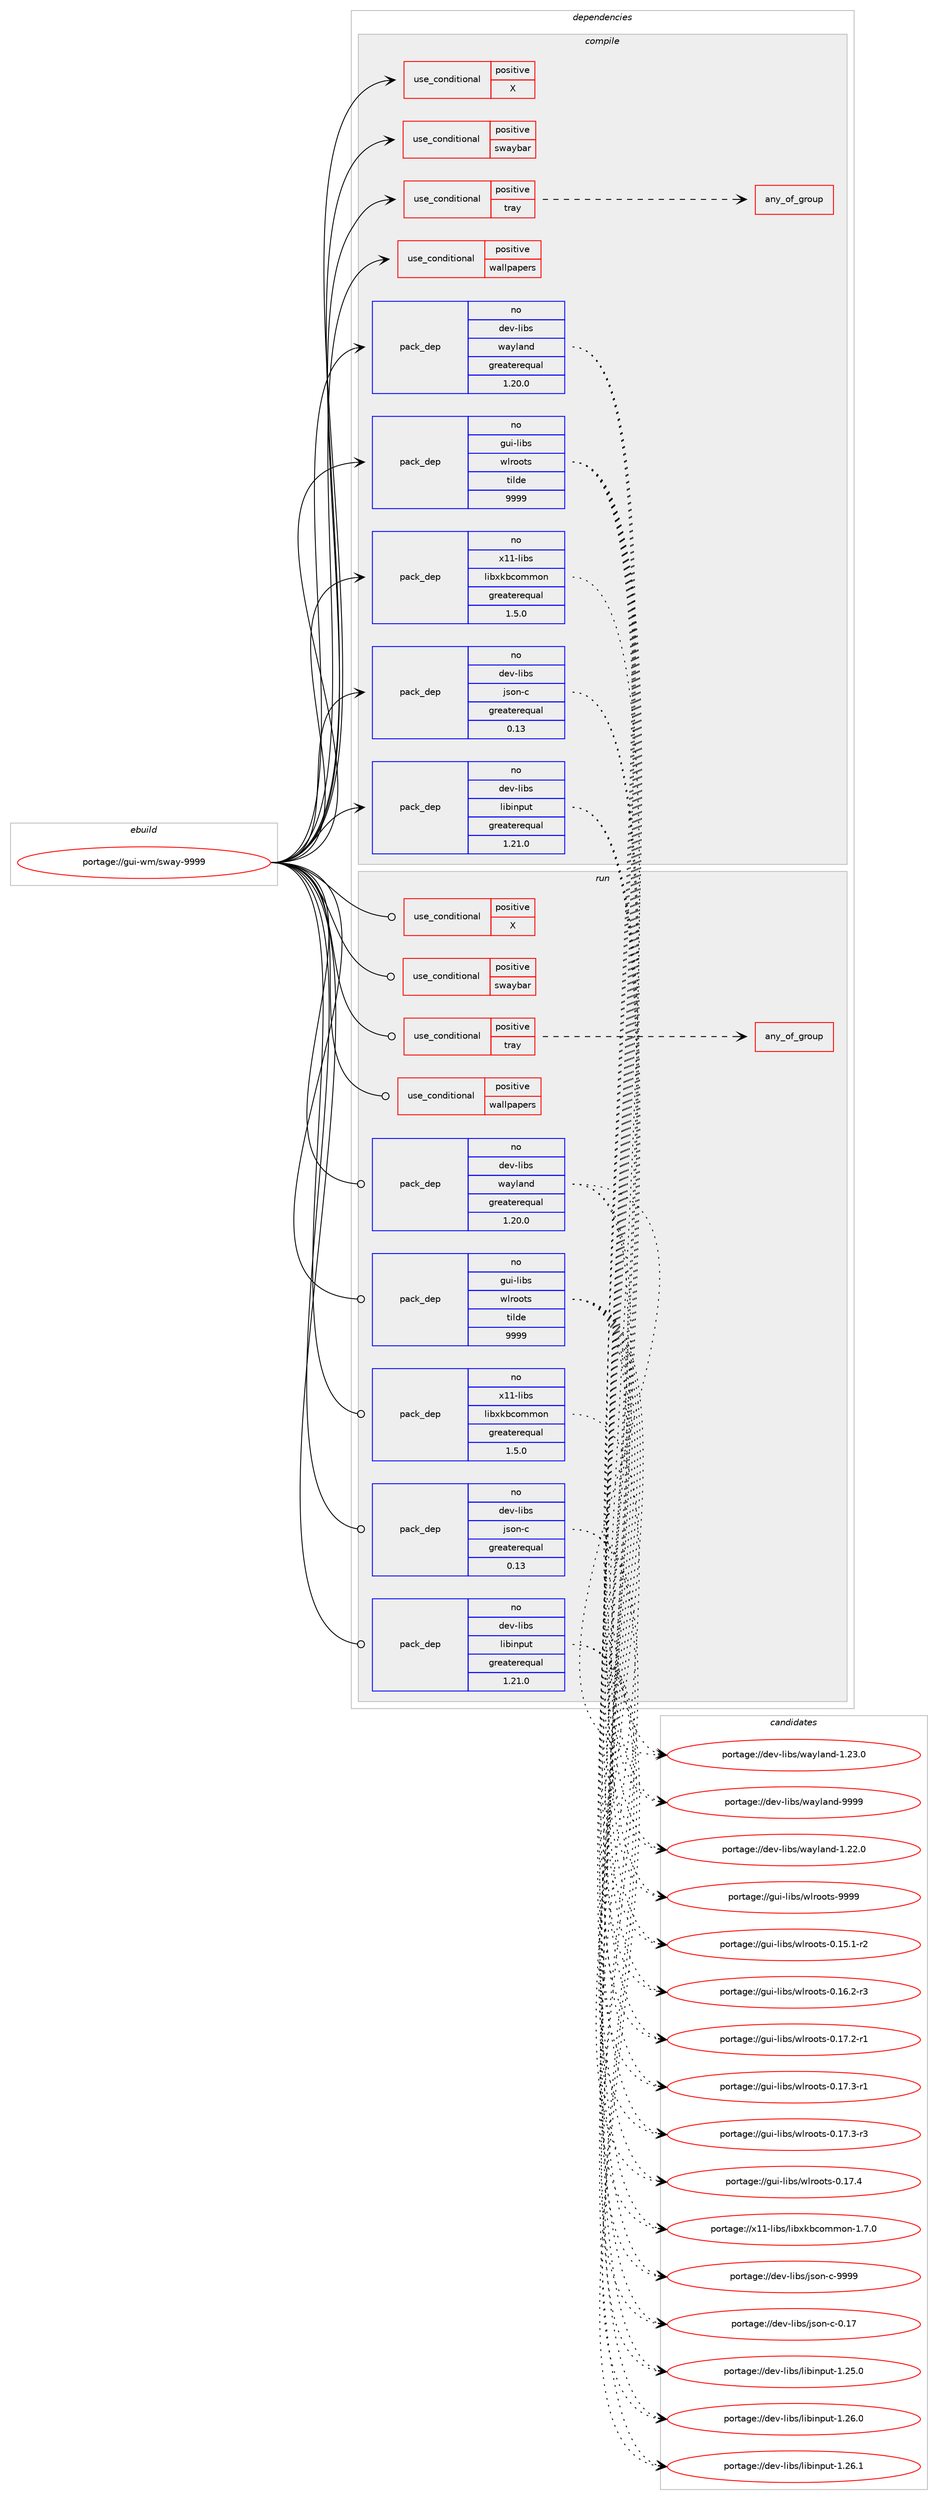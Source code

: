 digraph prolog {

# *************
# Graph options
# *************

newrank=true;
concentrate=true;
compound=true;
graph [rankdir=LR,fontname=Helvetica,fontsize=10,ranksep=1.5];#, ranksep=2.5, nodesep=0.2];
edge  [arrowhead=vee];
node  [fontname=Helvetica,fontsize=10];

# **********
# The ebuild
# **********

subgraph cluster_leftcol {
color=gray;
rank=same;
label=<<i>ebuild</i>>;
id [label="portage://gui-wm/sway-9999", color=red, width=4, href="../gui-wm/sway-9999.svg"];
}

# ****************
# The dependencies
# ****************

subgraph cluster_midcol {
color=gray;
label=<<i>dependencies</i>>;
subgraph cluster_compile {
fillcolor="#eeeeee";
style=filled;
label=<<i>compile</i>>;
subgraph cond65224 {
dependency122067 [label=<<TABLE BORDER="0" CELLBORDER="1" CELLSPACING="0" CELLPADDING="4"><TR><TD ROWSPAN="3" CELLPADDING="10">use_conditional</TD></TR><TR><TD>positive</TD></TR><TR><TD>X</TD></TR></TABLE>>, shape=none, color=red];
# *** BEGIN UNKNOWN DEPENDENCY TYPE (TODO) ***
# dependency122067 -> package_dependency(portage://gui-wm/sway-9999,install,no,x11-libs,libxcb,none,[,,],[slot(0),equal],[])
# *** END UNKNOWN DEPENDENCY TYPE (TODO) ***

# *** BEGIN UNKNOWN DEPENDENCY TYPE (TODO) ***
# dependency122067 -> package_dependency(portage://gui-wm/sway-9999,install,no,x11-libs,xcb-util-wm,none,[,,],[],[])
# *** END UNKNOWN DEPENDENCY TYPE (TODO) ***

}
id:e -> dependency122067:w [weight=20,style="solid",arrowhead="vee"];
subgraph cond65225 {
dependency122068 [label=<<TABLE BORDER="0" CELLBORDER="1" CELLSPACING="0" CELLPADDING="4"><TR><TD ROWSPAN="3" CELLPADDING="10">use_conditional</TD></TR><TR><TD>positive</TD></TR><TR><TD>swaybar</TD></TR></TABLE>>, shape=none, color=red];
# *** BEGIN UNKNOWN DEPENDENCY TYPE (TODO) ***
# dependency122068 -> package_dependency(portage://gui-wm/sway-9999,install,no,x11-libs,gdk-pixbuf,none,[,,],[slot(2)],[])
# *** END UNKNOWN DEPENDENCY TYPE (TODO) ***

}
id:e -> dependency122068:w [weight=20,style="solid",arrowhead="vee"];
subgraph cond65226 {
dependency122069 [label=<<TABLE BORDER="0" CELLBORDER="1" CELLSPACING="0" CELLPADDING="4"><TR><TD ROWSPAN="3" CELLPADDING="10">use_conditional</TD></TR><TR><TD>positive</TD></TR><TR><TD>tray</TD></TR></TABLE>>, shape=none, color=red];
subgraph any1440 {
dependency122070 [label=<<TABLE BORDER="0" CELLBORDER="1" CELLSPACING="0" CELLPADDING="4"><TR><TD CELLPADDING="10">any_of_group</TD></TR></TABLE>>, shape=none, color=red];# *** BEGIN UNKNOWN DEPENDENCY TYPE (TODO) ***
# dependency122070 -> package_dependency(portage://gui-wm/sway-9999,install,no,sys-apps,systemd,none,[,,],[],[])
# *** END UNKNOWN DEPENDENCY TYPE (TODO) ***

# *** BEGIN UNKNOWN DEPENDENCY TYPE (TODO) ***
# dependency122070 -> package_dependency(portage://gui-wm/sway-9999,install,no,sys-auth,elogind,none,[,,],[],[])
# *** END UNKNOWN DEPENDENCY TYPE (TODO) ***

# *** BEGIN UNKNOWN DEPENDENCY TYPE (TODO) ***
# dependency122070 -> package_dependency(portage://gui-wm/sway-9999,install,no,sys-libs,basu,none,[,,],[],[])
# *** END UNKNOWN DEPENDENCY TYPE (TODO) ***

}
dependency122069:e -> dependency122070:w [weight=20,style="dashed",arrowhead="vee"];
}
id:e -> dependency122069:w [weight=20,style="solid",arrowhead="vee"];
subgraph cond65227 {
dependency122071 [label=<<TABLE BORDER="0" CELLBORDER="1" CELLSPACING="0" CELLPADDING="4"><TR><TD ROWSPAN="3" CELLPADDING="10">use_conditional</TD></TR><TR><TD>positive</TD></TR><TR><TD>wallpapers</TD></TR></TABLE>>, shape=none, color=red];
# *** BEGIN UNKNOWN DEPENDENCY TYPE (TODO) ***
# dependency122071 -> package_dependency(portage://gui-wm/sway-9999,install,no,gui-apps,swaybg,none,[,,],[],[use(enable(gdk-pixbuf),positive)])
# *** END UNKNOWN DEPENDENCY TYPE (TODO) ***

}
id:e -> dependency122071:w [weight=20,style="solid",arrowhead="vee"];
subgraph pack55251 {
dependency122072 [label=<<TABLE BORDER="0" CELLBORDER="1" CELLSPACING="0" CELLPADDING="4" WIDTH="220"><TR><TD ROWSPAN="6" CELLPADDING="30">pack_dep</TD></TR><TR><TD WIDTH="110">no</TD></TR><TR><TD>dev-libs</TD></TR><TR><TD>json-c</TD></TR><TR><TD>greaterequal</TD></TR><TR><TD>0.13</TD></TR></TABLE>>, shape=none, color=blue];
}
id:e -> dependency122072:w [weight=20,style="solid",arrowhead="vee"];
subgraph pack55252 {
dependency122073 [label=<<TABLE BORDER="0" CELLBORDER="1" CELLSPACING="0" CELLPADDING="4" WIDTH="220"><TR><TD ROWSPAN="6" CELLPADDING="30">pack_dep</TD></TR><TR><TD WIDTH="110">no</TD></TR><TR><TD>dev-libs</TD></TR><TR><TD>libinput</TD></TR><TR><TD>greaterequal</TD></TR><TR><TD>1.21.0</TD></TR></TABLE>>, shape=none, color=blue];
}
id:e -> dependency122073:w [weight=20,style="solid",arrowhead="vee"];
# *** BEGIN UNKNOWN DEPENDENCY TYPE (TODO) ***
# id -> package_dependency(portage://gui-wm/sway-9999,install,no,dev-libs,libpcre2,none,[,,],[],[])
# *** END UNKNOWN DEPENDENCY TYPE (TODO) ***

subgraph pack55253 {
dependency122074 [label=<<TABLE BORDER="0" CELLBORDER="1" CELLSPACING="0" CELLPADDING="4" WIDTH="220"><TR><TD ROWSPAN="6" CELLPADDING="30">pack_dep</TD></TR><TR><TD WIDTH="110">no</TD></TR><TR><TD>dev-libs</TD></TR><TR><TD>wayland</TD></TR><TR><TD>greaterequal</TD></TR><TR><TD>1.20.0</TD></TR></TABLE>>, shape=none, color=blue];
}
id:e -> dependency122074:w [weight=20,style="solid",arrowhead="vee"];
subgraph pack55254 {
dependency122075 [label=<<TABLE BORDER="0" CELLBORDER="1" CELLSPACING="0" CELLPADDING="4" WIDTH="220"><TR><TD ROWSPAN="6" CELLPADDING="30">pack_dep</TD></TR><TR><TD WIDTH="110">no</TD></TR><TR><TD>gui-libs</TD></TR><TR><TD>wlroots</TD></TR><TR><TD>tilde</TD></TR><TR><TD>9999</TD></TR></TABLE>>, shape=none, color=blue];
}
id:e -> dependency122075:w [weight=20,style="solid",arrowhead="vee"];
# *** BEGIN UNKNOWN DEPENDENCY TYPE (TODO) ***
# id -> package_dependency(portage://gui-wm/sway-9999,install,no,media-libs,libglvnd,none,[,,],[],[])
# *** END UNKNOWN DEPENDENCY TYPE (TODO) ***

# *** BEGIN UNKNOWN DEPENDENCY TYPE (TODO) ***
# id -> package_dependency(portage://gui-wm/sway-9999,install,no,sys-auth,seatd,none,[,,],any_same_slot,[])
# *** END UNKNOWN DEPENDENCY TYPE (TODO) ***

# *** BEGIN UNKNOWN DEPENDENCY TYPE (TODO) ***
# id -> package_dependency(portage://gui-wm/sway-9999,install,no,virtual,libudev,none,[,,],[],[])
# *** END UNKNOWN DEPENDENCY TYPE (TODO) ***

# *** BEGIN UNKNOWN DEPENDENCY TYPE (TODO) ***
# id -> package_dependency(portage://gui-wm/sway-9999,install,no,x11-libs,cairo,none,[,,],[],[])
# *** END UNKNOWN DEPENDENCY TYPE (TODO) ***

subgraph pack55255 {
dependency122076 [label=<<TABLE BORDER="0" CELLBORDER="1" CELLSPACING="0" CELLPADDING="4" WIDTH="220"><TR><TD ROWSPAN="6" CELLPADDING="30">pack_dep</TD></TR><TR><TD WIDTH="110">no</TD></TR><TR><TD>x11-libs</TD></TR><TR><TD>libxkbcommon</TD></TR><TR><TD>greaterequal</TD></TR><TR><TD>1.5.0</TD></TR></TABLE>>, shape=none, color=blue];
}
id:e -> dependency122076:w [weight=20,style="solid",arrowhead="vee"];
# *** BEGIN UNKNOWN DEPENDENCY TYPE (TODO) ***
# id -> package_dependency(portage://gui-wm/sway-9999,install,no,x11-libs,pango,none,[,,],[],[])
# *** END UNKNOWN DEPENDENCY TYPE (TODO) ***

# *** BEGIN UNKNOWN DEPENDENCY TYPE (TODO) ***
# id -> package_dependency(portage://gui-wm/sway-9999,install,no,x11-libs,pixman,none,[,,],[],[])
# *** END UNKNOWN DEPENDENCY TYPE (TODO) ***

}
subgraph cluster_compileandrun {
fillcolor="#eeeeee";
style=filled;
label=<<i>compile and run</i>>;
}
subgraph cluster_run {
fillcolor="#eeeeee";
style=filled;
label=<<i>run</i>>;
subgraph cond65228 {
dependency122077 [label=<<TABLE BORDER="0" CELLBORDER="1" CELLSPACING="0" CELLPADDING="4"><TR><TD ROWSPAN="3" CELLPADDING="10">use_conditional</TD></TR><TR><TD>positive</TD></TR><TR><TD>X</TD></TR></TABLE>>, shape=none, color=red];
# *** BEGIN UNKNOWN DEPENDENCY TYPE (TODO) ***
# dependency122077 -> package_dependency(portage://gui-wm/sway-9999,run,no,x11-libs,libxcb,none,[,,],[slot(0),equal],[])
# *** END UNKNOWN DEPENDENCY TYPE (TODO) ***

# *** BEGIN UNKNOWN DEPENDENCY TYPE (TODO) ***
# dependency122077 -> package_dependency(portage://gui-wm/sway-9999,run,no,x11-libs,xcb-util-wm,none,[,,],[],[])
# *** END UNKNOWN DEPENDENCY TYPE (TODO) ***

}
id:e -> dependency122077:w [weight=20,style="solid",arrowhead="odot"];
subgraph cond65229 {
dependency122078 [label=<<TABLE BORDER="0" CELLBORDER="1" CELLSPACING="0" CELLPADDING="4"><TR><TD ROWSPAN="3" CELLPADDING="10">use_conditional</TD></TR><TR><TD>positive</TD></TR><TR><TD>swaybar</TD></TR></TABLE>>, shape=none, color=red];
# *** BEGIN UNKNOWN DEPENDENCY TYPE (TODO) ***
# dependency122078 -> package_dependency(portage://gui-wm/sway-9999,run,no,x11-libs,gdk-pixbuf,none,[,,],[slot(2)],[])
# *** END UNKNOWN DEPENDENCY TYPE (TODO) ***

}
id:e -> dependency122078:w [weight=20,style="solid",arrowhead="odot"];
subgraph cond65230 {
dependency122079 [label=<<TABLE BORDER="0" CELLBORDER="1" CELLSPACING="0" CELLPADDING="4"><TR><TD ROWSPAN="3" CELLPADDING="10">use_conditional</TD></TR><TR><TD>positive</TD></TR><TR><TD>tray</TD></TR></TABLE>>, shape=none, color=red];
subgraph any1441 {
dependency122080 [label=<<TABLE BORDER="0" CELLBORDER="1" CELLSPACING="0" CELLPADDING="4"><TR><TD CELLPADDING="10">any_of_group</TD></TR></TABLE>>, shape=none, color=red];# *** BEGIN UNKNOWN DEPENDENCY TYPE (TODO) ***
# dependency122080 -> package_dependency(portage://gui-wm/sway-9999,run,no,sys-apps,systemd,none,[,,],[],[])
# *** END UNKNOWN DEPENDENCY TYPE (TODO) ***

# *** BEGIN UNKNOWN DEPENDENCY TYPE (TODO) ***
# dependency122080 -> package_dependency(portage://gui-wm/sway-9999,run,no,sys-auth,elogind,none,[,,],[],[])
# *** END UNKNOWN DEPENDENCY TYPE (TODO) ***

# *** BEGIN UNKNOWN DEPENDENCY TYPE (TODO) ***
# dependency122080 -> package_dependency(portage://gui-wm/sway-9999,run,no,sys-libs,basu,none,[,,],[],[])
# *** END UNKNOWN DEPENDENCY TYPE (TODO) ***

}
dependency122079:e -> dependency122080:w [weight=20,style="dashed",arrowhead="vee"];
}
id:e -> dependency122079:w [weight=20,style="solid",arrowhead="odot"];
subgraph cond65231 {
dependency122081 [label=<<TABLE BORDER="0" CELLBORDER="1" CELLSPACING="0" CELLPADDING="4"><TR><TD ROWSPAN="3" CELLPADDING="10">use_conditional</TD></TR><TR><TD>positive</TD></TR><TR><TD>wallpapers</TD></TR></TABLE>>, shape=none, color=red];
# *** BEGIN UNKNOWN DEPENDENCY TYPE (TODO) ***
# dependency122081 -> package_dependency(portage://gui-wm/sway-9999,run,no,gui-apps,swaybg,none,[,,],[],[use(enable(gdk-pixbuf),positive)])
# *** END UNKNOWN DEPENDENCY TYPE (TODO) ***

}
id:e -> dependency122081:w [weight=20,style="solid",arrowhead="odot"];
subgraph pack55256 {
dependency122082 [label=<<TABLE BORDER="0" CELLBORDER="1" CELLSPACING="0" CELLPADDING="4" WIDTH="220"><TR><TD ROWSPAN="6" CELLPADDING="30">pack_dep</TD></TR><TR><TD WIDTH="110">no</TD></TR><TR><TD>dev-libs</TD></TR><TR><TD>json-c</TD></TR><TR><TD>greaterequal</TD></TR><TR><TD>0.13</TD></TR></TABLE>>, shape=none, color=blue];
}
id:e -> dependency122082:w [weight=20,style="solid",arrowhead="odot"];
subgraph pack55257 {
dependency122083 [label=<<TABLE BORDER="0" CELLBORDER="1" CELLSPACING="0" CELLPADDING="4" WIDTH="220"><TR><TD ROWSPAN="6" CELLPADDING="30">pack_dep</TD></TR><TR><TD WIDTH="110">no</TD></TR><TR><TD>dev-libs</TD></TR><TR><TD>libinput</TD></TR><TR><TD>greaterequal</TD></TR><TR><TD>1.21.0</TD></TR></TABLE>>, shape=none, color=blue];
}
id:e -> dependency122083:w [weight=20,style="solid",arrowhead="odot"];
# *** BEGIN UNKNOWN DEPENDENCY TYPE (TODO) ***
# id -> package_dependency(portage://gui-wm/sway-9999,run,no,dev-libs,libpcre2,none,[,,],[],[])
# *** END UNKNOWN DEPENDENCY TYPE (TODO) ***

subgraph pack55258 {
dependency122084 [label=<<TABLE BORDER="0" CELLBORDER="1" CELLSPACING="0" CELLPADDING="4" WIDTH="220"><TR><TD ROWSPAN="6" CELLPADDING="30">pack_dep</TD></TR><TR><TD WIDTH="110">no</TD></TR><TR><TD>dev-libs</TD></TR><TR><TD>wayland</TD></TR><TR><TD>greaterequal</TD></TR><TR><TD>1.20.0</TD></TR></TABLE>>, shape=none, color=blue];
}
id:e -> dependency122084:w [weight=20,style="solid",arrowhead="odot"];
subgraph pack55259 {
dependency122085 [label=<<TABLE BORDER="0" CELLBORDER="1" CELLSPACING="0" CELLPADDING="4" WIDTH="220"><TR><TD ROWSPAN="6" CELLPADDING="30">pack_dep</TD></TR><TR><TD WIDTH="110">no</TD></TR><TR><TD>gui-libs</TD></TR><TR><TD>wlroots</TD></TR><TR><TD>tilde</TD></TR><TR><TD>9999</TD></TR></TABLE>>, shape=none, color=blue];
}
id:e -> dependency122085:w [weight=20,style="solid",arrowhead="odot"];
# *** BEGIN UNKNOWN DEPENDENCY TYPE (TODO) ***
# id -> package_dependency(portage://gui-wm/sway-9999,run,no,media-libs,libglvnd,none,[,,],[],[])
# *** END UNKNOWN DEPENDENCY TYPE (TODO) ***

# *** BEGIN UNKNOWN DEPENDENCY TYPE (TODO) ***
# id -> package_dependency(portage://gui-wm/sway-9999,run,no,sys-auth,seatd,none,[,,],any_same_slot,[])
# *** END UNKNOWN DEPENDENCY TYPE (TODO) ***

# *** BEGIN UNKNOWN DEPENDENCY TYPE (TODO) ***
# id -> package_dependency(portage://gui-wm/sway-9999,run,no,virtual,libudev,none,[,,],[],[])
# *** END UNKNOWN DEPENDENCY TYPE (TODO) ***

# *** BEGIN UNKNOWN DEPENDENCY TYPE (TODO) ***
# id -> package_dependency(portage://gui-wm/sway-9999,run,no,x11-libs,cairo,none,[,,],[],[])
# *** END UNKNOWN DEPENDENCY TYPE (TODO) ***

subgraph pack55260 {
dependency122086 [label=<<TABLE BORDER="0" CELLBORDER="1" CELLSPACING="0" CELLPADDING="4" WIDTH="220"><TR><TD ROWSPAN="6" CELLPADDING="30">pack_dep</TD></TR><TR><TD WIDTH="110">no</TD></TR><TR><TD>x11-libs</TD></TR><TR><TD>libxkbcommon</TD></TR><TR><TD>greaterequal</TD></TR><TR><TD>1.5.0</TD></TR></TABLE>>, shape=none, color=blue];
}
id:e -> dependency122086:w [weight=20,style="solid",arrowhead="odot"];
# *** BEGIN UNKNOWN DEPENDENCY TYPE (TODO) ***
# id -> package_dependency(portage://gui-wm/sway-9999,run,no,x11-libs,pango,none,[,,],[],[])
# *** END UNKNOWN DEPENDENCY TYPE (TODO) ***

# *** BEGIN UNKNOWN DEPENDENCY TYPE (TODO) ***
# id -> package_dependency(portage://gui-wm/sway-9999,run,no,x11-libs,pixman,none,[,,],[],[])
# *** END UNKNOWN DEPENDENCY TYPE (TODO) ***

# *** BEGIN UNKNOWN DEPENDENCY TYPE (TODO) ***
# id -> package_dependency(portage://gui-wm/sway-9999,run,no,x11-misc,xkeyboard-config,none,[,,],[],[])
# *** END UNKNOWN DEPENDENCY TYPE (TODO) ***

}
}

# **************
# The candidates
# **************

subgraph cluster_choices {
rank=same;
color=gray;
label=<<i>candidates</i>>;

subgraph choice55251 {
color=black;
nodesep=1;
choice10010111845108105981154710611511111045994548464955 [label="portage://dev-libs/json-c-0.17", color=red, width=4,href="../dev-libs/json-c-0.17.svg"];
choice10010111845108105981154710611511111045994557575757 [label="portage://dev-libs/json-c-9999", color=red, width=4,href="../dev-libs/json-c-9999.svg"];
dependency122072:e -> choice10010111845108105981154710611511111045994548464955:w [style=dotted,weight="100"];
dependency122072:e -> choice10010111845108105981154710611511111045994557575757:w [style=dotted,weight="100"];
}
subgraph choice55252 {
color=black;
nodesep=1;
choice1001011184510810598115471081059810511011211711645494650534648 [label="portage://dev-libs/libinput-1.25.0", color=red, width=4,href="../dev-libs/libinput-1.25.0.svg"];
choice1001011184510810598115471081059810511011211711645494650544648 [label="portage://dev-libs/libinput-1.26.0", color=red, width=4,href="../dev-libs/libinput-1.26.0.svg"];
choice1001011184510810598115471081059810511011211711645494650544649 [label="portage://dev-libs/libinput-1.26.1", color=red, width=4,href="../dev-libs/libinput-1.26.1.svg"];
dependency122073:e -> choice1001011184510810598115471081059810511011211711645494650534648:w [style=dotted,weight="100"];
dependency122073:e -> choice1001011184510810598115471081059810511011211711645494650544648:w [style=dotted,weight="100"];
dependency122073:e -> choice1001011184510810598115471081059810511011211711645494650544649:w [style=dotted,weight="100"];
}
subgraph choice55253 {
color=black;
nodesep=1;
choice100101118451081059811547119971211089711010045494650504648 [label="portage://dev-libs/wayland-1.22.0", color=red, width=4,href="../dev-libs/wayland-1.22.0.svg"];
choice100101118451081059811547119971211089711010045494650514648 [label="portage://dev-libs/wayland-1.23.0", color=red, width=4,href="../dev-libs/wayland-1.23.0.svg"];
choice10010111845108105981154711997121108971101004557575757 [label="portage://dev-libs/wayland-9999", color=red, width=4,href="../dev-libs/wayland-9999.svg"];
dependency122074:e -> choice100101118451081059811547119971211089711010045494650504648:w [style=dotted,weight="100"];
dependency122074:e -> choice100101118451081059811547119971211089711010045494650514648:w [style=dotted,weight="100"];
dependency122074:e -> choice10010111845108105981154711997121108971101004557575757:w [style=dotted,weight="100"];
}
subgraph choice55254 {
color=black;
nodesep=1;
choice103117105451081059811547119108114111111116115454846495346494511450 [label="portage://gui-libs/wlroots-0.15.1-r2", color=red, width=4,href="../gui-libs/wlroots-0.15.1-r2.svg"];
choice103117105451081059811547119108114111111116115454846495446504511451 [label="portage://gui-libs/wlroots-0.16.2-r3", color=red, width=4,href="../gui-libs/wlroots-0.16.2-r3.svg"];
choice103117105451081059811547119108114111111116115454846495546504511449 [label="portage://gui-libs/wlroots-0.17.2-r1", color=red, width=4,href="../gui-libs/wlroots-0.17.2-r1.svg"];
choice103117105451081059811547119108114111111116115454846495546514511449 [label="portage://gui-libs/wlroots-0.17.3-r1", color=red, width=4,href="../gui-libs/wlroots-0.17.3-r1.svg"];
choice103117105451081059811547119108114111111116115454846495546514511451 [label="portage://gui-libs/wlroots-0.17.3-r3", color=red, width=4,href="../gui-libs/wlroots-0.17.3-r3.svg"];
choice10311710545108105981154711910811411111111611545484649554652 [label="portage://gui-libs/wlroots-0.17.4", color=red, width=4,href="../gui-libs/wlroots-0.17.4.svg"];
choice1031171054510810598115471191081141111111161154557575757 [label="portage://gui-libs/wlroots-9999", color=red, width=4,href="../gui-libs/wlroots-9999.svg"];
dependency122075:e -> choice103117105451081059811547119108114111111116115454846495346494511450:w [style=dotted,weight="100"];
dependency122075:e -> choice103117105451081059811547119108114111111116115454846495446504511451:w [style=dotted,weight="100"];
dependency122075:e -> choice103117105451081059811547119108114111111116115454846495546504511449:w [style=dotted,weight="100"];
dependency122075:e -> choice103117105451081059811547119108114111111116115454846495546514511449:w [style=dotted,weight="100"];
dependency122075:e -> choice103117105451081059811547119108114111111116115454846495546514511451:w [style=dotted,weight="100"];
dependency122075:e -> choice10311710545108105981154711910811411111111611545484649554652:w [style=dotted,weight="100"];
dependency122075:e -> choice1031171054510810598115471191081141111111161154557575757:w [style=dotted,weight="100"];
}
subgraph choice55255 {
color=black;
nodesep=1;
choice1204949451081059811547108105981201079899111109109111110454946554648 [label="portage://x11-libs/libxkbcommon-1.7.0", color=red, width=4,href="../x11-libs/libxkbcommon-1.7.0.svg"];
dependency122076:e -> choice1204949451081059811547108105981201079899111109109111110454946554648:w [style=dotted,weight="100"];
}
subgraph choice55256 {
color=black;
nodesep=1;
choice10010111845108105981154710611511111045994548464955 [label="portage://dev-libs/json-c-0.17", color=red, width=4,href="../dev-libs/json-c-0.17.svg"];
choice10010111845108105981154710611511111045994557575757 [label="portage://dev-libs/json-c-9999", color=red, width=4,href="../dev-libs/json-c-9999.svg"];
dependency122082:e -> choice10010111845108105981154710611511111045994548464955:w [style=dotted,weight="100"];
dependency122082:e -> choice10010111845108105981154710611511111045994557575757:w [style=dotted,weight="100"];
}
subgraph choice55257 {
color=black;
nodesep=1;
choice1001011184510810598115471081059810511011211711645494650534648 [label="portage://dev-libs/libinput-1.25.0", color=red, width=4,href="../dev-libs/libinput-1.25.0.svg"];
choice1001011184510810598115471081059810511011211711645494650544648 [label="portage://dev-libs/libinput-1.26.0", color=red, width=4,href="../dev-libs/libinput-1.26.0.svg"];
choice1001011184510810598115471081059810511011211711645494650544649 [label="portage://dev-libs/libinput-1.26.1", color=red, width=4,href="../dev-libs/libinput-1.26.1.svg"];
dependency122083:e -> choice1001011184510810598115471081059810511011211711645494650534648:w [style=dotted,weight="100"];
dependency122083:e -> choice1001011184510810598115471081059810511011211711645494650544648:w [style=dotted,weight="100"];
dependency122083:e -> choice1001011184510810598115471081059810511011211711645494650544649:w [style=dotted,weight="100"];
}
subgraph choice55258 {
color=black;
nodesep=1;
choice100101118451081059811547119971211089711010045494650504648 [label="portage://dev-libs/wayland-1.22.0", color=red, width=4,href="../dev-libs/wayland-1.22.0.svg"];
choice100101118451081059811547119971211089711010045494650514648 [label="portage://dev-libs/wayland-1.23.0", color=red, width=4,href="../dev-libs/wayland-1.23.0.svg"];
choice10010111845108105981154711997121108971101004557575757 [label="portage://dev-libs/wayland-9999", color=red, width=4,href="../dev-libs/wayland-9999.svg"];
dependency122084:e -> choice100101118451081059811547119971211089711010045494650504648:w [style=dotted,weight="100"];
dependency122084:e -> choice100101118451081059811547119971211089711010045494650514648:w [style=dotted,weight="100"];
dependency122084:e -> choice10010111845108105981154711997121108971101004557575757:w [style=dotted,weight="100"];
}
subgraph choice55259 {
color=black;
nodesep=1;
choice103117105451081059811547119108114111111116115454846495346494511450 [label="portage://gui-libs/wlroots-0.15.1-r2", color=red, width=4,href="../gui-libs/wlroots-0.15.1-r2.svg"];
choice103117105451081059811547119108114111111116115454846495446504511451 [label="portage://gui-libs/wlroots-0.16.2-r3", color=red, width=4,href="../gui-libs/wlroots-0.16.2-r3.svg"];
choice103117105451081059811547119108114111111116115454846495546504511449 [label="portage://gui-libs/wlroots-0.17.2-r1", color=red, width=4,href="../gui-libs/wlroots-0.17.2-r1.svg"];
choice103117105451081059811547119108114111111116115454846495546514511449 [label="portage://gui-libs/wlroots-0.17.3-r1", color=red, width=4,href="../gui-libs/wlroots-0.17.3-r1.svg"];
choice103117105451081059811547119108114111111116115454846495546514511451 [label="portage://gui-libs/wlroots-0.17.3-r3", color=red, width=4,href="../gui-libs/wlroots-0.17.3-r3.svg"];
choice10311710545108105981154711910811411111111611545484649554652 [label="portage://gui-libs/wlroots-0.17.4", color=red, width=4,href="../gui-libs/wlroots-0.17.4.svg"];
choice1031171054510810598115471191081141111111161154557575757 [label="portage://gui-libs/wlroots-9999", color=red, width=4,href="../gui-libs/wlroots-9999.svg"];
dependency122085:e -> choice103117105451081059811547119108114111111116115454846495346494511450:w [style=dotted,weight="100"];
dependency122085:e -> choice103117105451081059811547119108114111111116115454846495446504511451:w [style=dotted,weight="100"];
dependency122085:e -> choice103117105451081059811547119108114111111116115454846495546504511449:w [style=dotted,weight="100"];
dependency122085:e -> choice103117105451081059811547119108114111111116115454846495546514511449:w [style=dotted,weight="100"];
dependency122085:e -> choice103117105451081059811547119108114111111116115454846495546514511451:w [style=dotted,weight="100"];
dependency122085:e -> choice10311710545108105981154711910811411111111611545484649554652:w [style=dotted,weight="100"];
dependency122085:e -> choice1031171054510810598115471191081141111111161154557575757:w [style=dotted,weight="100"];
}
subgraph choice55260 {
color=black;
nodesep=1;
choice1204949451081059811547108105981201079899111109109111110454946554648 [label="portage://x11-libs/libxkbcommon-1.7.0", color=red, width=4,href="../x11-libs/libxkbcommon-1.7.0.svg"];
dependency122086:e -> choice1204949451081059811547108105981201079899111109109111110454946554648:w [style=dotted,weight="100"];
}
}

}
